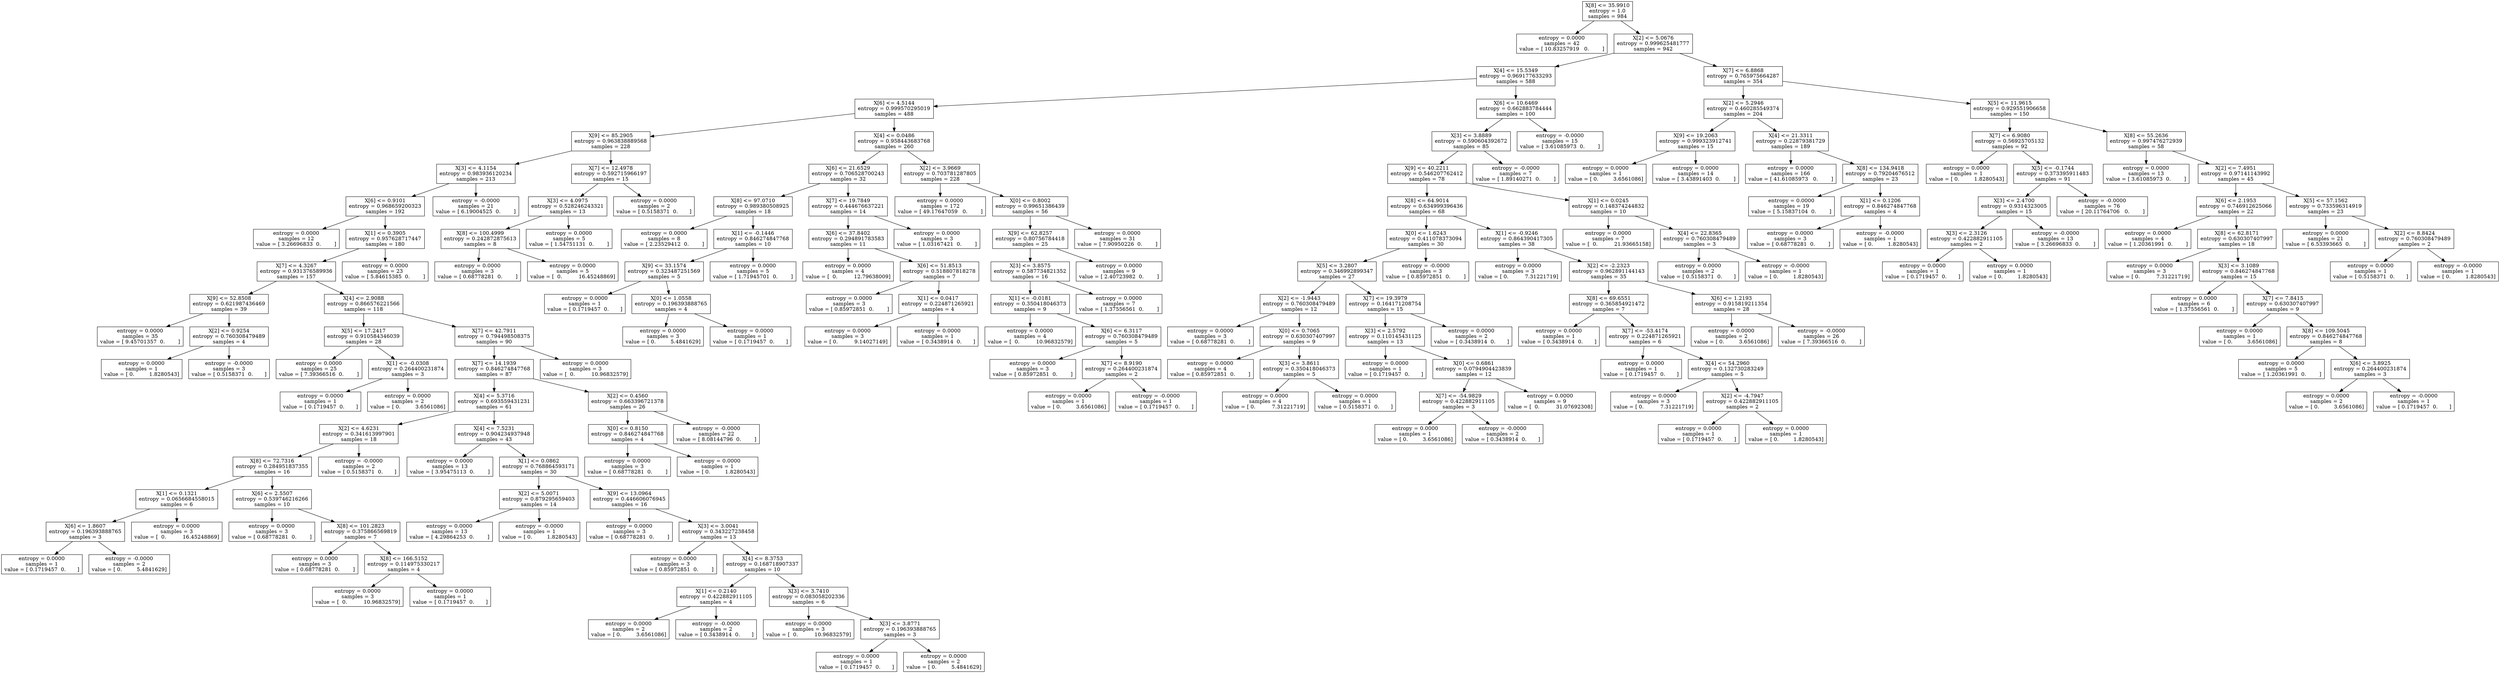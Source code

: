 digraph Tree {
0 [label="X[8] <= 35.9910\nentropy = 1.0\nsamples = 984", shape="box"] ;
1 [label="entropy = 0.0000\nsamples = 42\nvalue = [ 10.83257919   0.        ]", shape="box"] ;
0 -> 1 ;
2 [label="X[2] <= 5.0676\nentropy = 0.999625481777\nsamples = 942", shape="box"] ;
0 -> 2 ;
3 [label="X[4] <= 15.5349\nentropy = 0.969177633293\nsamples = 588", shape="box"] ;
2 -> 3 ;
4 [label="X[6] <= 4.5144\nentropy = 0.999570295019\nsamples = 488", shape="box"] ;
3 -> 4 ;
5 [label="X[9] <= 85.2905\nentropy = 0.963838889568\nsamples = 228", shape="box"] ;
4 -> 5 ;
6 [label="X[3] <= 4.1154\nentropy = 0.983936120234\nsamples = 213", shape="box"] ;
5 -> 6 ;
7 [label="X[6] <= 0.9101\nentropy = 0.968659200323\nsamples = 192", shape="box"] ;
6 -> 7 ;
8 [label="entropy = 0.0000\nsamples = 12\nvalue = [ 3.26696833  0.        ]", shape="box"] ;
7 -> 8 ;
9 [label="X[1] <= 0.3905\nentropy = 0.957628717447\nsamples = 180", shape="box"] ;
7 -> 9 ;
10 [label="X[7] <= 4.3267\nentropy = 0.931376589936\nsamples = 157", shape="box"] ;
9 -> 10 ;
11 [label="X[9] <= 52.8508\nentropy = 0.621987436469\nsamples = 39", shape="box"] ;
10 -> 11 ;
12 [label="entropy = 0.0000\nsamples = 35\nvalue = [ 9.45701357  0.        ]", shape="box"] ;
11 -> 12 ;
13 [label="X[2] <= 0.9254\nentropy = 0.760308479489\nsamples = 4", shape="box"] ;
11 -> 13 ;
14 [label="entropy = 0.0000\nsamples = 1\nvalue = [ 0.         1.8280543]", shape="box"] ;
13 -> 14 ;
15 [label="entropy = -0.0000\nsamples = 3\nvalue = [ 0.5158371  0.       ]", shape="box"] ;
13 -> 15 ;
16 [label="X[4] <= 2.9088\nentropy = 0.866576221566\nsamples = 118", shape="box"] ;
10 -> 16 ;
17 [label="X[5] <= 17.2417\nentropy = 0.910584346039\nsamples = 28", shape="box"] ;
16 -> 17 ;
18 [label="entropy = 0.0000\nsamples = 25\nvalue = [ 7.39366516  0.        ]", shape="box"] ;
17 -> 18 ;
19 [label="X[1] <= -0.0308\nentropy = 0.264400231874\nsamples = 3", shape="box"] ;
17 -> 19 ;
20 [label="entropy = 0.0000\nsamples = 1\nvalue = [ 0.1719457  0.       ]", shape="box"] ;
19 -> 20 ;
21 [label="entropy = 0.0000\nsamples = 2\nvalue = [ 0.         3.6561086]", shape="box"] ;
19 -> 21 ;
22 [label="X[7] <= 42.7911\nentropy = 0.794498508375\nsamples = 90", shape="box"] ;
16 -> 22 ;
23 [label="X[7] <= 14.1939\nentropy = 0.846274847768\nsamples = 87", shape="box"] ;
22 -> 23 ;
24 [label="X[4] <= 5.3716\nentropy = 0.693559431231\nsamples = 61", shape="box"] ;
23 -> 24 ;
25 [label="X[2] <= 4.6231\nentropy = 0.341613997901\nsamples = 18", shape="box"] ;
24 -> 25 ;
26 [label="X[8] <= 72.7316\nentropy = 0.284951837355\nsamples = 16", shape="box"] ;
25 -> 26 ;
27 [label="X[1] <= 0.1321\nentropy = 0.0656684558015\nsamples = 6", shape="box"] ;
26 -> 27 ;
28 [label="X[6] <= 1.8607\nentropy = 0.196393888765\nsamples = 3", shape="box"] ;
27 -> 28 ;
29 [label="entropy = 0.0000\nsamples = 1\nvalue = [ 0.1719457  0.       ]", shape="box"] ;
28 -> 29 ;
30 [label="entropy = -0.0000\nsamples = 2\nvalue = [ 0.         5.4841629]", shape="box"] ;
28 -> 30 ;
31 [label="entropy = 0.0000\nsamples = 3\nvalue = [  0.          16.45248869]", shape="box"] ;
27 -> 31 ;
32 [label="X[6] <= 2.5507\nentropy = 0.539746216266\nsamples = 10", shape="box"] ;
26 -> 32 ;
33 [label="entropy = 0.0000\nsamples = 3\nvalue = [ 0.68778281  0.        ]", shape="box"] ;
32 -> 33 ;
34 [label="X[8] <= 101.2823\nentropy = 0.375866569819\nsamples = 7", shape="box"] ;
32 -> 34 ;
35 [label="entropy = 0.0000\nsamples = 3\nvalue = [ 0.68778281  0.        ]", shape="box"] ;
34 -> 35 ;
36 [label="X[8] <= 166.5152\nentropy = 0.114975330217\nsamples = 4", shape="box"] ;
34 -> 36 ;
37 [label="entropy = 0.0000\nsamples = 3\nvalue = [  0.          10.96832579]", shape="box"] ;
36 -> 37 ;
38 [label="entropy = 0.0000\nsamples = 1\nvalue = [ 0.1719457  0.       ]", shape="box"] ;
36 -> 38 ;
39 [label="entropy = -0.0000\nsamples = 2\nvalue = [ 0.5158371  0.       ]", shape="box"] ;
25 -> 39 ;
40 [label="X[4] <= 7.5231\nentropy = 0.904234937948\nsamples = 43", shape="box"] ;
24 -> 40 ;
41 [label="entropy = 0.0000\nsamples = 13\nvalue = [ 3.95475113  0.        ]", shape="box"] ;
40 -> 41 ;
42 [label="X[1] <= 0.0862\nentropy = 0.768864593171\nsamples = 30", shape="box"] ;
40 -> 42 ;
43 [label="X[2] <= 5.0071\nentropy = 0.879295659403\nsamples = 14", shape="box"] ;
42 -> 43 ;
44 [label="entropy = 0.0000\nsamples = 13\nvalue = [ 4.29864253  0.        ]", shape="box"] ;
43 -> 44 ;
45 [label="entropy = -0.0000\nsamples = 1\nvalue = [ 0.         1.8280543]", shape="box"] ;
43 -> 45 ;
46 [label="X[9] <= 13.0964\nentropy = 0.446606076945\nsamples = 16", shape="box"] ;
42 -> 46 ;
47 [label="entropy = 0.0000\nsamples = 3\nvalue = [ 0.68778281  0.        ]", shape="box"] ;
46 -> 47 ;
48 [label="X[3] <= 3.0041\nentropy = 0.343227238458\nsamples = 13", shape="box"] ;
46 -> 48 ;
49 [label="entropy = 0.0000\nsamples = 3\nvalue = [ 0.85972851  0.        ]", shape="box"] ;
48 -> 49 ;
50 [label="X[4] <= 8.3753\nentropy = 0.168718907337\nsamples = 10", shape="box"] ;
48 -> 50 ;
51 [label="X[1] <= 0.2140\nentropy = 0.422882911105\nsamples = 4", shape="box"] ;
50 -> 51 ;
52 [label="entropy = 0.0000\nsamples = 2\nvalue = [ 0.         3.6561086]", shape="box"] ;
51 -> 52 ;
53 [label="entropy = -0.0000\nsamples = 2\nvalue = [ 0.3438914  0.       ]", shape="box"] ;
51 -> 53 ;
54 [label="X[3] <= 3.7410\nentropy = 0.083058202336\nsamples = 6", shape="box"] ;
50 -> 54 ;
55 [label="entropy = 0.0000\nsamples = 3\nvalue = [  0.          10.96832579]", shape="box"] ;
54 -> 55 ;
56 [label="X[3] <= 3.8771\nentropy = 0.196393888765\nsamples = 3", shape="box"] ;
54 -> 56 ;
57 [label="entropy = 0.0000\nsamples = 1\nvalue = [ 0.1719457  0.       ]", shape="box"] ;
56 -> 57 ;
58 [label="entropy = 0.0000\nsamples = 2\nvalue = [ 0.         5.4841629]", shape="box"] ;
56 -> 58 ;
59 [label="X[2] <= 0.4560\nentropy = 0.663396721378\nsamples = 26", shape="box"] ;
23 -> 59 ;
60 [label="X[0] <= 0.8150\nentropy = 0.846274847768\nsamples = 4", shape="box"] ;
59 -> 60 ;
61 [label="entropy = 0.0000\nsamples = 3\nvalue = [ 0.68778281  0.        ]", shape="box"] ;
60 -> 61 ;
62 [label="entropy = 0.0000\nsamples = 1\nvalue = [ 0.         1.8280543]", shape="box"] ;
60 -> 62 ;
63 [label="entropy = -0.0000\nsamples = 22\nvalue = [ 8.08144796  0.        ]", shape="box"] ;
59 -> 63 ;
64 [label="entropy = 0.0000\nsamples = 3\nvalue = [  0.          10.96832579]", shape="box"] ;
22 -> 64 ;
65 [label="entropy = 0.0000\nsamples = 23\nvalue = [ 5.84615385  0.        ]", shape="box"] ;
9 -> 65 ;
66 [label="entropy = -0.0000\nsamples = 21\nvalue = [ 6.19004525  0.        ]", shape="box"] ;
6 -> 66 ;
67 [label="X[7] <= 12.4978\nentropy = 0.592715966197\nsamples = 15", shape="box"] ;
5 -> 67 ;
68 [label="X[3] <= 4.0975\nentropy = 0.528246243321\nsamples = 13", shape="box"] ;
67 -> 68 ;
69 [label="X[8] <= 100.4999\nentropy = 0.242872875613\nsamples = 8", shape="box"] ;
68 -> 69 ;
70 [label="entropy = 0.0000\nsamples = 3\nvalue = [ 0.68778281  0.        ]", shape="box"] ;
69 -> 70 ;
71 [label="entropy = 0.0000\nsamples = 5\nvalue = [  0.          16.45248869]", shape="box"] ;
69 -> 71 ;
72 [label="entropy = 0.0000\nsamples = 5\nvalue = [ 1.54751131  0.        ]", shape="box"] ;
68 -> 72 ;
73 [label="entropy = 0.0000\nsamples = 2\nvalue = [ 0.5158371  0.       ]", shape="box"] ;
67 -> 73 ;
74 [label="X[4] <= 0.0486\nentropy = 0.958443683768\nsamples = 260", shape="box"] ;
4 -> 74 ;
75 [label="X[6] <= 21.6529\nentropy = 0.706528700243\nsamples = 32", shape="box"] ;
74 -> 75 ;
76 [label="X[8] <= 97.0710\nentropy = 0.989380508925\nsamples = 18", shape="box"] ;
75 -> 76 ;
77 [label="entropy = 0.0000\nsamples = 8\nvalue = [ 2.23529412  0.        ]", shape="box"] ;
76 -> 77 ;
78 [label="X[1] <= -0.1446\nentropy = 0.846274847768\nsamples = 10", shape="box"] ;
76 -> 78 ;
79 [label="X[9] <= 33.1574\nentropy = 0.323487251569\nsamples = 5", shape="box"] ;
78 -> 79 ;
80 [label="entropy = 0.0000\nsamples = 1\nvalue = [ 0.1719457  0.       ]", shape="box"] ;
79 -> 80 ;
81 [label="X[0] <= 1.0558\nentropy = 0.196393888765\nsamples = 4", shape="box"] ;
79 -> 81 ;
82 [label="entropy = 0.0000\nsamples = 3\nvalue = [ 0.         5.4841629]", shape="box"] ;
81 -> 82 ;
83 [label="entropy = 0.0000\nsamples = 1\nvalue = [ 0.1719457  0.       ]", shape="box"] ;
81 -> 83 ;
84 [label="entropy = 0.0000\nsamples = 5\nvalue = [ 1.71945701  0.        ]", shape="box"] ;
78 -> 84 ;
85 [label="X[7] <= 19.7849\nentropy = 0.444676637221\nsamples = 14", shape="box"] ;
75 -> 85 ;
86 [label="X[6] <= 37.8402\nentropy = 0.294891783583\nsamples = 11", shape="box"] ;
85 -> 86 ;
87 [label="entropy = 0.0000\nsamples = 4\nvalue = [  0.          12.79638009]", shape="box"] ;
86 -> 87 ;
88 [label="X[6] <= 51.8513\nentropy = 0.518807818278\nsamples = 7", shape="box"] ;
86 -> 88 ;
89 [label="entropy = 0.0000\nsamples = 3\nvalue = [ 0.85972851  0.        ]", shape="box"] ;
88 -> 89 ;
90 [label="X[1] <= 0.0417\nentropy = 0.224871265921\nsamples = 4", shape="box"] ;
88 -> 90 ;
91 [label="entropy = 0.0000\nsamples = 3\nvalue = [ 0.          9.14027149]", shape="box"] ;
90 -> 91 ;
92 [label="entropy = 0.0000\nsamples = 1\nvalue = [ 0.3438914  0.       ]", shape="box"] ;
90 -> 92 ;
93 [label="entropy = 0.0000\nsamples = 3\nvalue = [ 1.03167421  0.        ]", shape="box"] ;
85 -> 93 ;
94 [label="X[2] <= 3.9669\nentropy = 0.703781287805\nsamples = 228", shape="box"] ;
74 -> 94 ;
95 [label="entropy = 0.0000\nsamples = 172\nvalue = [ 49.17647059   0.        ]", shape="box"] ;
94 -> 95 ;
96 [label="X[0] <= 0.8002\nentropy = 0.99651386439\nsamples = 56", shape="box"] ;
94 -> 96 ;
97 [label="X[9] <= 62.8257\nentropy = 0.80756784418\nsamples = 25", shape="box"] ;
96 -> 97 ;
98 [label="X[3] <= 3.8575\nentropy = 0.587734821352\nsamples = 16", shape="box"] ;
97 -> 98 ;
99 [label="X[1] <= -0.0181\nentropy = 0.350418046373\nsamples = 9", shape="box"] ;
98 -> 99 ;
100 [label="entropy = 0.0000\nsamples = 4\nvalue = [  0.          10.96832579]", shape="box"] ;
99 -> 100 ;
101 [label="X[6] <= 6.3117\nentropy = 0.760308479489\nsamples = 5", shape="box"] ;
99 -> 101 ;
102 [label="entropy = 0.0000\nsamples = 3\nvalue = [ 0.85972851  0.        ]", shape="box"] ;
101 -> 102 ;
103 [label="X[7] <= 8.9190\nentropy = 0.264400231874\nsamples = 2", shape="box"] ;
101 -> 103 ;
104 [label="entropy = 0.0000\nsamples = 1\nvalue = [ 0.         3.6561086]", shape="box"] ;
103 -> 104 ;
105 [label="entropy = -0.0000\nsamples = 1\nvalue = [ 0.1719457  0.       ]", shape="box"] ;
103 -> 105 ;
106 [label="entropy = 0.0000\nsamples = 7\nvalue = [ 1.37556561  0.        ]", shape="box"] ;
98 -> 106 ;
107 [label="entropy = 0.0000\nsamples = 9\nvalue = [ 2.40723982  0.        ]", shape="box"] ;
97 -> 107 ;
108 [label="entropy = 0.0000\nsamples = 31\nvalue = [ 7.90950226  0.        ]", shape="box"] ;
96 -> 108 ;
109 [label="X[6] <= 10.6469\nentropy = 0.662883784444\nsamples = 100", shape="box"] ;
3 -> 109 ;
110 [label="X[3] <= 3.8889\nentropy = 0.590604392672\nsamples = 85", shape="box"] ;
109 -> 110 ;
111 [label="X[9] <= 40.2211\nentropy = 0.546207762412\nsamples = 78", shape="box"] ;
110 -> 111 ;
112 [label="X[8] <= 64.9014\nentropy = 0.634999396436\nsamples = 68", shape="box"] ;
111 -> 112 ;
113 [label="X[0] <= 1.6243\nentropy = 0.411078373094\nsamples = 30", shape="box"] ;
112 -> 113 ;
114 [label="X[5] <= 3.2807\nentropy = 0.346992899347\nsamples = 27", shape="box"] ;
113 -> 114 ;
115 [label="X[2] <= -1.9443\nentropy = 0.760308479489\nsamples = 12", shape="box"] ;
114 -> 115 ;
116 [label="entropy = 0.0000\nsamples = 3\nvalue = [ 0.68778281  0.        ]", shape="box"] ;
115 -> 116 ;
117 [label="X[0] <= 0.7065\nentropy = 0.630307407997\nsamples = 9", shape="box"] ;
115 -> 117 ;
118 [label="entropy = 0.0000\nsamples = 4\nvalue = [ 0.85972851  0.        ]", shape="box"] ;
117 -> 118 ;
119 [label="X[3] <= 3.8611\nentropy = 0.350418046373\nsamples = 5", shape="box"] ;
117 -> 119 ;
120 [label="entropy = 0.0000\nsamples = 4\nvalue = [ 0.          7.31221719]", shape="box"] ;
119 -> 120 ;
121 [label="entropy = 0.0000\nsamples = 1\nvalue = [ 0.5158371  0.       ]", shape="box"] ;
119 -> 121 ;
122 [label="X[7] <= 19.3979\nentropy = 0.164171208754\nsamples = 15", shape="box"] ;
114 -> 122 ;
123 [label="X[3] <= 2.5792\nentropy = 0.110145431125\nsamples = 13", shape="box"] ;
122 -> 123 ;
124 [label="entropy = 0.0000\nsamples = 1\nvalue = [ 0.1719457  0.       ]", shape="box"] ;
123 -> 124 ;
125 [label="X[0] <= 0.6861\nentropy = 0.0794904423839\nsamples = 12", shape="box"] ;
123 -> 125 ;
126 [label="X[7] <= -54.9829\nentropy = 0.422882911105\nsamples = 3", shape="box"] ;
125 -> 126 ;
127 [label="entropy = 0.0000\nsamples = 1\nvalue = [ 0.         3.6561086]", shape="box"] ;
126 -> 127 ;
128 [label="entropy = -0.0000\nsamples = 2\nvalue = [ 0.3438914  0.       ]", shape="box"] ;
126 -> 128 ;
129 [label="entropy = 0.0000\nsamples = 9\nvalue = [  0.          31.07692308]", shape="box"] ;
125 -> 129 ;
130 [label="entropy = 0.0000\nsamples = 2\nvalue = [ 0.3438914  0.       ]", shape="box"] ;
122 -> 130 ;
131 [label="entropy = -0.0000\nsamples = 3\nvalue = [ 0.85972851  0.        ]", shape="box"] ;
113 -> 131 ;
132 [label="X[1] <= -0.9246\nentropy = 0.864390417305\nsamples = 38", shape="box"] ;
112 -> 132 ;
133 [label="entropy = 0.0000\nsamples = 3\nvalue = [ 0.          7.31221719]", shape="box"] ;
132 -> 133 ;
134 [label="X[2] <= -2.2323\nentropy = 0.962891144143\nsamples = 35", shape="box"] ;
132 -> 134 ;
135 [label="X[8] <= 69.6551\nentropy = 0.365854921472\nsamples = 7", shape="box"] ;
134 -> 135 ;
136 [label="entropy = 0.0000\nsamples = 1\nvalue = [ 0.3438914  0.       ]", shape="box"] ;
135 -> 136 ;
137 [label="X[7] <= -53.4174\nentropy = 0.224871265921\nsamples = 6", shape="box"] ;
135 -> 137 ;
138 [label="entropy = 0.0000\nsamples = 1\nvalue = [ 0.1719457  0.       ]", shape="box"] ;
137 -> 138 ;
139 [label="X[4] <= 54.2960\nentropy = 0.132730283249\nsamples = 5", shape="box"] ;
137 -> 139 ;
140 [label="entropy = 0.0000\nsamples = 3\nvalue = [ 0.          7.31221719]", shape="box"] ;
139 -> 140 ;
141 [label="X[2] <= -4.7947\nentropy = 0.422882911105\nsamples = 2", shape="box"] ;
139 -> 141 ;
142 [label="entropy = 0.0000\nsamples = 1\nvalue = [ 0.1719457  0.       ]", shape="box"] ;
141 -> 142 ;
143 [label="entropy = 0.0000\nsamples = 1\nvalue = [ 0.         1.8280543]", shape="box"] ;
141 -> 143 ;
144 [label="X[6] <= 1.2193\nentropy = 0.915819211354\nsamples = 28", shape="box"] ;
134 -> 144 ;
145 [label="entropy = 0.0000\nsamples = 2\nvalue = [ 0.         3.6561086]", shape="box"] ;
144 -> 145 ;
146 [label="entropy = -0.0000\nsamples = 26\nvalue = [ 7.39366516  0.        ]", shape="box"] ;
144 -> 146 ;
147 [label="X[1] <= 0.0245\nentropy = 0.148374244832\nsamples = 10", shape="box"] ;
111 -> 147 ;
148 [label="entropy = 0.0000\nsamples = 7\nvalue = [  0.          21.93665158]", shape="box"] ;
147 -> 148 ;
149 [label="X[4] <= 22.8365\nentropy = 0.760308479489\nsamples = 3", shape="box"] ;
147 -> 149 ;
150 [label="entropy = 0.0000\nsamples = 2\nvalue = [ 0.5158371  0.       ]", shape="box"] ;
149 -> 150 ;
151 [label="entropy = -0.0000\nsamples = 1\nvalue = [ 0.         1.8280543]", shape="box"] ;
149 -> 151 ;
152 [label="entropy = -0.0000\nsamples = 7\nvalue = [ 1.89140271  0.        ]", shape="box"] ;
110 -> 152 ;
153 [label="entropy = -0.0000\nsamples = 15\nvalue = [ 3.61085973  0.        ]", shape="box"] ;
109 -> 153 ;
154 [label="X[7] <= 6.8868\nentropy = 0.765975664287\nsamples = 354", shape="box"] ;
2 -> 154 ;
155 [label="X[2] <= 5.2946\nentropy = 0.460285549374\nsamples = 204", shape="box"] ;
154 -> 155 ;
156 [label="X[9] <= 19.2063\nentropy = 0.999323912741\nsamples = 15", shape="box"] ;
155 -> 156 ;
157 [label="entropy = 0.0000\nsamples = 1\nvalue = [ 0.         3.6561086]", shape="box"] ;
156 -> 157 ;
158 [label="entropy = 0.0000\nsamples = 14\nvalue = [ 3.43891403  0.        ]", shape="box"] ;
156 -> 158 ;
159 [label="X[4] <= 21.3311\nentropy = 0.22879381729\nsamples = 189", shape="box"] ;
155 -> 159 ;
160 [label="entropy = 0.0000\nsamples = 166\nvalue = [ 41.61085973   0.        ]", shape="box"] ;
159 -> 160 ;
161 [label="X[8] <= 134.9418\nentropy = 0.79204676512\nsamples = 23", shape="box"] ;
159 -> 161 ;
162 [label="entropy = 0.0000\nsamples = 19\nvalue = [ 5.15837104  0.        ]", shape="box"] ;
161 -> 162 ;
163 [label="X[1] <= 0.1206\nentropy = 0.846274847768\nsamples = 4", shape="box"] ;
161 -> 163 ;
164 [label="entropy = 0.0000\nsamples = 3\nvalue = [ 0.68778281  0.        ]", shape="box"] ;
163 -> 164 ;
165 [label="entropy = -0.0000\nsamples = 1\nvalue = [ 0.         1.8280543]", shape="box"] ;
163 -> 165 ;
166 [label="X[5] <= 11.9615\nentropy = 0.929551906658\nsamples = 150", shape="box"] ;
154 -> 166 ;
167 [label="X[7] <= 6.9080\nentropy = 0.56925705132\nsamples = 92", shape="box"] ;
166 -> 167 ;
168 [label="entropy = 0.0000\nsamples = 1\nvalue = [ 0.         1.8280543]", shape="box"] ;
167 -> 168 ;
169 [label="X[5] <= -0.1744\nentropy = 0.373395911483\nsamples = 91", shape="box"] ;
167 -> 169 ;
170 [label="X[3] <= 2.4700\nentropy = 0.9314323005\nsamples = 15", shape="box"] ;
169 -> 170 ;
171 [label="X[3] <= 2.3126\nentropy = 0.422882911105\nsamples = 2", shape="box"] ;
170 -> 171 ;
172 [label="entropy = 0.0000\nsamples = 1\nvalue = [ 0.1719457  0.       ]", shape="box"] ;
171 -> 172 ;
173 [label="entropy = 0.0000\nsamples = 1\nvalue = [ 0.         1.8280543]", shape="box"] ;
171 -> 173 ;
174 [label="entropy = -0.0000\nsamples = 13\nvalue = [ 3.26696833  0.        ]", shape="box"] ;
170 -> 174 ;
175 [label="entropy = -0.0000\nsamples = 76\nvalue = [ 20.11764706   0.        ]", shape="box"] ;
169 -> 175 ;
176 [label="X[8] <= 55.2636\nentropy = 0.997476272939\nsamples = 58", shape="box"] ;
166 -> 176 ;
177 [label="entropy = 0.0000\nsamples = 13\nvalue = [ 3.61085973  0.        ]", shape="box"] ;
176 -> 177 ;
178 [label="X[2] <= 7.4951\nentropy = 0.97141143992\nsamples = 45", shape="box"] ;
176 -> 178 ;
179 [label="X[6] <= 2.1953\nentropy = 0.746912625066\nsamples = 22", shape="box"] ;
178 -> 179 ;
180 [label="entropy = 0.0000\nsamples = 4\nvalue = [ 1.20361991  0.        ]", shape="box"] ;
179 -> 180 ;
181 [label="X[8] <= 62.8171\nentropy = 0.630307407997\nsamples = 18", shape="box"] ;
179 -> 181 ;
182 [label="entropy = 0.0000\nsamples = 3\nvalue = [ 0.          7.31221719]", shape="box"] ;
181 -> 182 ;
183 [label="X[3] <= 3.1089\nentropy = 0.846274847768\nsamples = 15", shape="box"] ;
181 -> 183 ;
184 [label="entropy = 0.0000\nsamples = 6\nvalue = [ 1.37556561  0.        ]", shape="box"] ;
183 -> 184 ;
185 [label="X[7] <= 7.8415\nentropy = 0.630307407997\nsamples = 9", shape="box"] ;
183 -> 185 ;
186 [label="entropy = 0.0000\nsamples = 1\nvalue = [ 0.         3.6561086]", shape="box"] ;
185 -> 186 ;
187 [label="X[8] <= 109.5045\nentropy = 0.846274847768\nsamples = 8", shape="box"] ;
185 -> 187 ;
188 [label="entropy = 0.0000\nsamples = 5\nvalue = [ 1.20361991  0.        ]", shape="box"] ;
187 -> 188 ;
189 [label="X[6] <= 3.8925\nentropy = 0.264400231874\nsamples = 3", shape="box"] ;
187 -> 189 ;
190 [label="entropy = 0.0000\nsamples = 2\nvalue = [ 0.         3.6561086]", shape="box"] ;
189 -> 190 ;
191 [label="entropy = -0.0000\nsamples = 1\nvalue = [ 0.1719457  0.       ]", shape="box"] ;
189 -> 191 ;
192 [label="X[5] <= 57.1562\nentropy = 0.733596314919\nsamples = 23", shape="box"] ;
178 -> 192 ;
193 [label="entropy = 0.0000\nsamples = 21\nvalue = [ 6.53393665  0.        ]", shape="box"] ;
192 -> 193 ;
194 [label="X[2] <= 8.8424\nentropy = 0.760308479489\nsamples = 2", shape="box"] ;
192 -> 194 ;
195 [label="entropy = 0.0000\nsamples = 1\nvalue = [ 0.5158371  0.       ]", shape="box"] ;
194 -> 195 ;
196 [label="entropy = -0.0000\nsamples = 1\nvalue = [ 0.         1.8280543]", shape="box"] ;
194 -> 196 ;
}